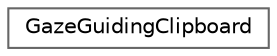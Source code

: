 digraph "Graphical Class Hierarchy"
{
 // LATEX_PDF_SIZE
  bgcolor="transparent";
  edge [fontname=Helvetica,fontsize=10,labelfontname=Helvetica,labelfontsize=10];
  node [fontname=Helvetica,fontsize=10,shape=box,height=0.2,width=0.4];
  rankdir="LR";
  Node0 [id="Node000000",label="GazeGuidingClipboard",height=0.2,width=0.4,color="grey40", fillcolor="white", style="filled",URL="$class_gaze_guiding_clipboard.html",tooltip="This class implements logic to highlight tasks on a clipboard a player has to perform to complete a s..."];
}
